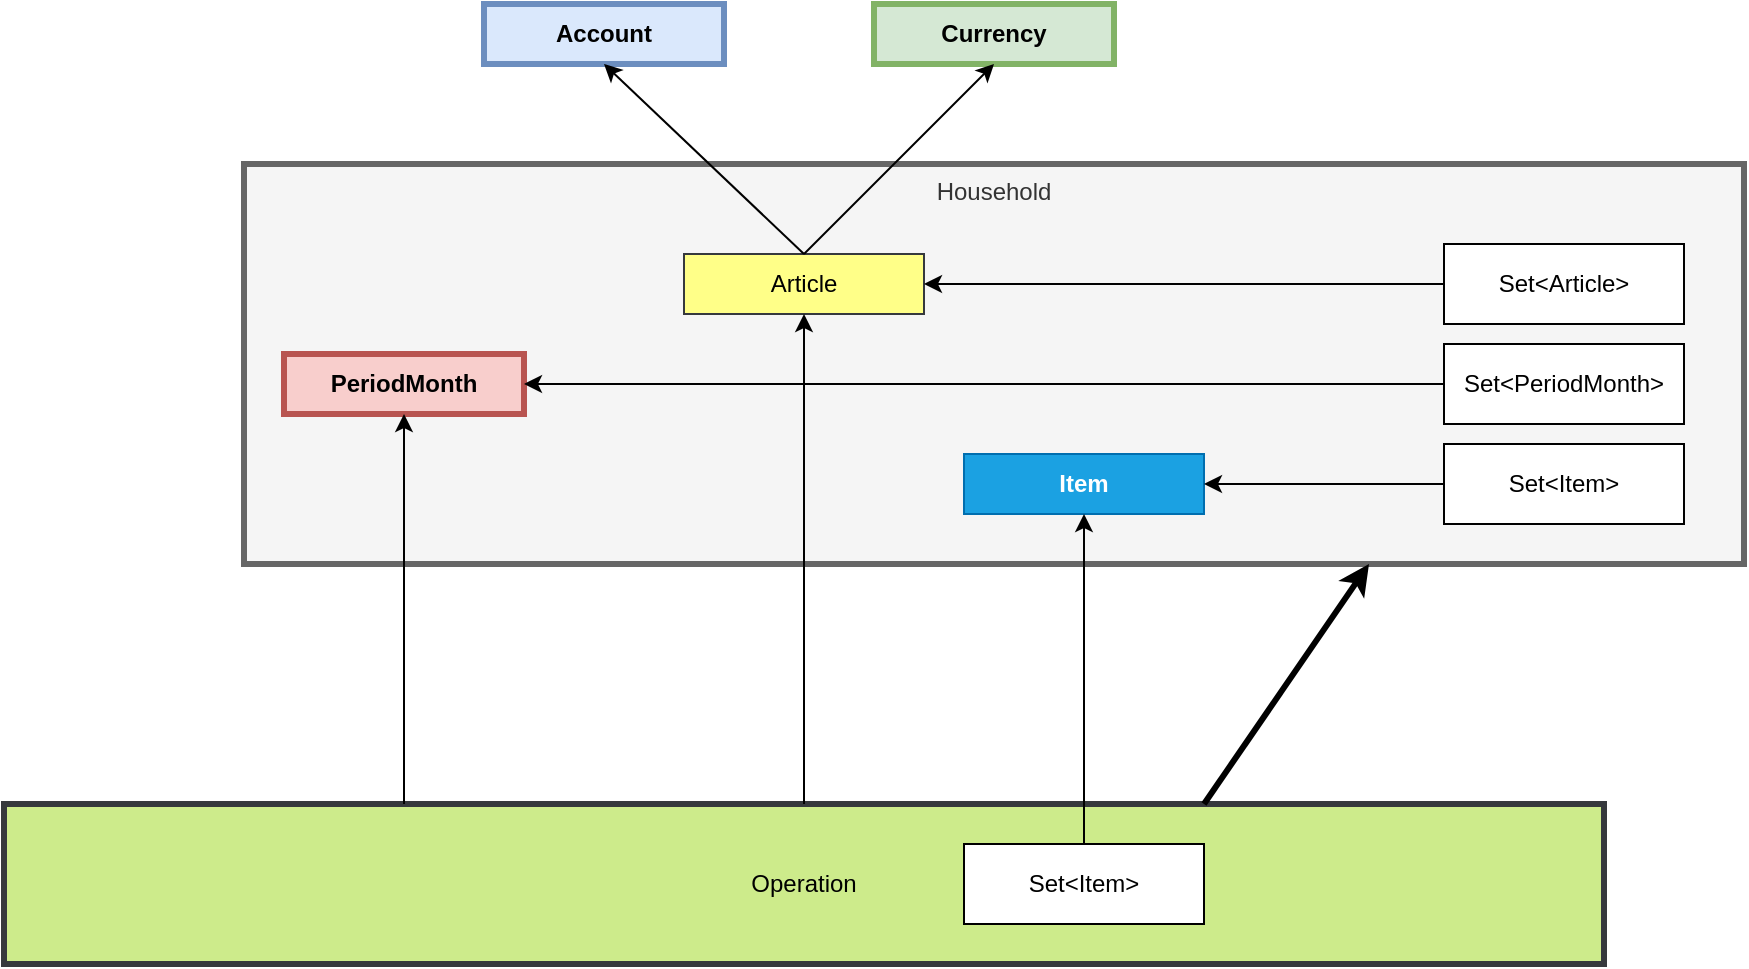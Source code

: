 <mxfile version="21.6.5" type="device">
  <diagram name="Страница 1" id="sFTnMRt4wddZNAuwocxH">
    <mxGraphModel dx="2073" dy="1168" grid="1" gridSize="10" guides="1" tooltips="1" connect="1" arrows="1" fold="1" page="1" pageScale="1" pageWidth="1169" pageHeight="827" math="0" shadow="0">
      <root>
        <mxCell id="0" />
        <mxCell id="1" parent="0" />
        <mxCell id="dxXtJZleV4ApRxkxrOR6-30" value="Household" style="rounded=0;whiteSpace=wrap;html=1;verticalAlign=top;fillColor=#f5f5f5;fontColor=#333333;strokeColor=#666666;strokeWidth=3;" parent="1" vertex="1">
          <mxGeometry x="280" y="190" width="750" height="200" as="geometry" />
        </mxCell>
        <mxCell id="dxXtJZleV4ApRxkxrOR6-1" value="Currency" style="rounded=0;whiteSpace=wrap;html=1;fillColor=#d5e8d4;strokeColor=#82b366;fontStyle=1;strokeWidth=3;" parent="1" vertex="1">
          <mxGeometry x="595" y="110" width="120" height="30" as="geometry" />
        </mxCell>
        <mxCell id="dxXtJZleV4ApRxkxrOR6-2" value="Account" style="rounded=0;whiteSpace=wrap;html=1;fillColor=#dae8fc;strokeColor=#6c8ebf;fontStyle=1;strokeWidth=3;" parent="1" vertex="1">
          <mxGeometry x="400" y="110" width="120" height="30" as="geometry" />
        </mxCell>
        <mxCell id="dxXtJZleV4ApRxkxrOR6-3" value="PeriodMonth" style="rounded=0;whiteSpace=wrap;html=1;fillColor=#f8cecc;strokeColor=#b85450;fontStyle=1;strokeWidth=3;" parent="1" vertex="1">
          <mxGeometry x="300" y="285" width="120" height="30" as="geometry" />
        </mxCell>
        <mxCell id="dxXtJZleV4ApRxkxrOR6-4" value="Article" style="rounded=0;whiteSpace=wrap;html=1;fillColor=#ffff88;strokeColor=#36393d;" parent="1" vertex="1">
          <mxGeometry x="500" y="235" width="120" height="30" as="geometry" />
        </mxCell>
        <mxCell id="dxXtJZleV4ApRxkxrOR6-5" value="Item" style="rounded=0;whiteSpace=wrap;html=1;fillColor=#1ba1e2;fontColor=#ffffff;strokeColor=#006EAF;fontStyle=1" parent="1" vertex="1">
          <mxGeometry x="640" y="335" width="120" height="30" as="geometry" />
        </mxCell>
        <mxCell id="dxXtJZleV4ApRxkxrOR6-8" value="Operation" style="rounded=0;whiteSpace=wrap;html=1;fillColor=#cdeb8b;strokeColor=#36393d;strokeWidth=3;" parent="1" vertex="1">
          <mxGeometry x="160" y="510" width="800" height="80" as="geometry" />
        </mxCell>
        <mxCell id="dxXtJZleV4ApRxkxrOR6-9" value="" style="endArrow=classic;html=1;rounded=0;entryX=0.5;entryY=1;entryDx=0;entryDy=0;exitX=0.5;exitY=0;exitDx=0;exitDy=0;" parent="1" source="dxXtJZleV4ApRxkxrOR6-4" target="dxXtJZleV4ApRxkxrOR6-2" edge="1">
          <mxGeometry width="50" height="50" relative="1" as="geometry">
            <mxPoint x="330" y="290" as="sourcePoint" />
            <mxPoint x="360" y="310" as="targetPoint" />
          </mxGeometry>
        </mxCell>
        <mxCell id="dxXtJZleV4ApRxkxrOR6-10" value="" style="endArrow=classic;html=1;rounded=0;entryX=0.5;entryY=1;entryDx=0;entryDy=0;exitX=0.5;exitY=0;exitDx=0;exitDy=0;" parent="1" source="dxXtJZleV4ApRxkxrOR6-4" target="dxXtJZleV4ApRxkxrOR6-1" edge="1">
          <mxGeometry width="50" height="50" relative="1" as="geometry">
            <mxPoint x="250" y="220" as="sourcePoint" />
            <mxPoint x="360" y="310" as="targetPoint" />
          </mxGeometry>
        </mxCell>
        <mxCell id="dxXtJZleV4ApRxkxrOR6-11" value="" style="endArrow=classic;html=1;rounded=0;entryX=0.5;entryY=1;entryDx=0;entryDy=0;exitX=0.25;exitY=0;exitDx=0;exitDy=0;" parent="1" source="dxXtJZleV4ApRxkxrOR6-8" target="dxXtJZleV4ApRxkxrOR6-3" edge="1">
          <mxGeometry width="50" height="50" relative="1" as="geometry">
            <mxPoint x="360" y="360" as="sourcePoint" />
            <mxPoint x="410" y="310" as="targetPoint" />
          </mxGeometry>
        </mxCell>
        <mxCell id="dxXtJZleV4ApRxkxrOR6-12" value="" style="endArrow=classic;html=1;rounded=0;exitX=0;exitY=0.5;exitDx=0;exitDy=0;entryX=1;entryY=0.5;entryDx=0;entryDy=0;" parent="1" source="dxXtJZleV4ApRxkxrOR6-33" target="dxXtJZleV4ApRxkxrOR6-5" edge="1">
          <mxGeometry width="50" height="50" relative="1" as="geometry">
            <mxPoint x="750" y="382" as="sourcePoint" />
            <mxPoint x="790" y="300" as="targetPoint" />
          </mxGeometry>
        </mxCell>
        <mxCell id="dxXtJZleV4ApRxkxrOR6-13" value="" style="endArrow=classic;html=1;rounded=0;entryX=1;entryY=0.5;entryDx=0;entryDy=0;exitX=0;exitY=0.5;exitDx=0;exitDy=0;" parent="1" source="dxXtJZleV4ApRxkxrOR6-31" target="dxXtJZleV4ApRxkxrOR6-4" edge="1">
          <mxGeometry width="50" height="50" relative="1" as="geometry">
            <mxPoint x="750" y="217" as="sourcePoint" />
            <mxPoint x="410" y="310" as="targetPoint" />
          </mxGeometry>
        </mxCell>
        <mxCell id="dxXtJZleV4ApRxkxrOR6-14" value="" style="endArrow=classic;html=1;rounded=0;entryX=1;entryY=0.5;entryDx=0;entryDy=0;exitX=0;exitY=0.5;exitDx=0;exitDy=0;" parent="1" source="dxXtJZleV4ApRxkxrOR6-32" target="dxXtJZleV4ApRxkxrOR6-3" edge="1">
          <mxGeometry width="50" height="50" relative="1" as="geometry">
            <mxPoint x="750" y="300" as="sourcePoint" />
            <mxPoint x="410" y="310" as="targetPoint" />
          </mxGeometry>
        </mxCell>
        <mxCell id="dxXtJZleV4ApRxkxrOR6-15" value="" style="endArrow=classic;html=1;rounded=0;exitX=0.75;exitY=0;exitDx=0;exitDy=0;entryX=0.75;entryY=1;entryDx=0;entryDy=0;strokeWidth=3;" parent="1" source="dxXtJZleV4ApRxkxrOR6-8" target="dxXtJZleV4ApRxkxrOR6-30" edge="1">
          <mxGeometry width="50" height="50" relative="1" as="geometry">
            <mxPoint x="360" y="360" as="sourcePoint" />
            <mxPoint x="410" y="310" as="targetPoint" />
          </mxGeometry>
        </mxCell>
        <mxCell id="dxXtJZleV4ApRxkxrOR6-17" value="" style="endArrow=classic;html=1;rounded=0;exitX=0.5;exitY=0;exitDx=0;exitDy=0;entryX=0.5;entryY=1;entryDx=0;entryDy=0;" parent="1" source="dxXtJZleV4ApRxkxrOR6-8" target="dxXtJZleV4ApRxkxrOR6-4" edge="1">
          <mxGeometry width="50" height="50" relative="1" as="geometry">
            <mxPoint x="360" y="360" as="sourcePoint" />
            <mxPoint x="410" y="310" as="targetPoint" />
          </mxGeometry>
        </mxCell>
        <mxCell id="dxXtJZleV4ApRxkxrOR6-31" value="Set&amp;lt;Article&amp;gt;" style="rounded=0;whiteSpace=wrap;html=1;" parent="1" vertex="1">
          <mxGeometry x="880" y="230" width="120" height="40" as="geometry" />
        </mxCell>
        <mxCell id="dxXtJZleV4ApRxkxrOR6-32" value="Set&amp;lt;PeriodMonth&amp;gt;" style="rounded=0;whiteSpace=wrap;html=1;" parent="1" vertex="1">
          <mxGeometry x="880" y="280" width="120" height="40" as="geometry" />
        </mxCell>
        <mxCell id="dxXtJZleV4ApRxkxrOR6-33" value="Set&amp;lt;Item&amp;gt;" style="rounded=0;whiteSpace=wrap;html=1;" parent="1" vertex="1">
          <mxGeometry x="880" y="330" width="120" height="40" as="geometry" />
        </mxCell>
        <mxCell id="dxXtJZleV4ApRxkxrOR6-34" value="Set&amp;lt;Item&amp;gt;" style="rounded=0;whiteSpace=wrap;html=1;" parent="1" vertex="1">
          <mxGeometry x="640" y="530" width="120" height="40" as="geometry" />
        </mxCell>
        <mxCell id="dxXtJZleV4ApRxkxrOR6-35" value="" style="endArrow=classic;html=1;rounded=0;entryX=0.5;entryY=1;entryDx=0;entryDy=0;exitX=0.5;exitY=0;exitDx=0;exitDy=0;" parent="1" source="dxXtJZleV4ApRxkxrOR6-34" target="dxXtJZleV4ApRxkxrOR6-5" edge="1">
          <mxGeometry width="50" height="50" relative="1" as="geometry">
            <mxPoint x="440" y="450" as="sourcePoint" />
            <mxPoint x="490" y="400" as="targetPoint" />
          </mxGeometry>
        </mxCell>
      </root>
    </mxGraphModel>
  </diagram>
</mxfile>
